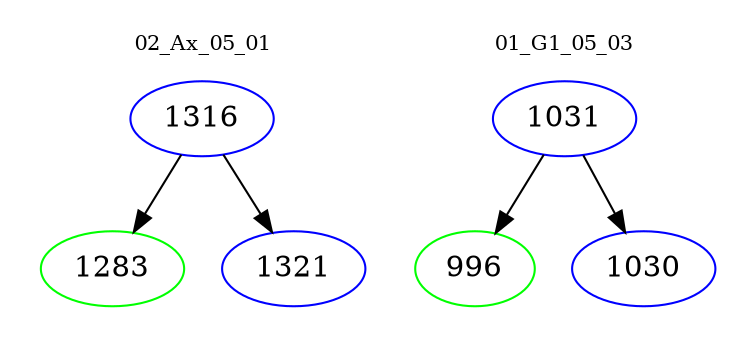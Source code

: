 digraph{
subgraph cluster_0 {
color = white
label = "02_Ax_05_01";
fontsize=10;
T0_1316 [label="1316", color="blue"]
T0_1316 -> T0_1283 [color="black"]
T0_1283 [label="1283", color="green"]
T0_1316 -> T0_1321 [color="black"]
T0_1321 [label="1321", color="blue"]
}
subgraph cluster_1 {
color = white
label = "01_G1_05_03";
fontsize=10;
T1_1031 [label="1031", color="blue"]
T1_1031 -> T1_996 [color="black"]
T1_996 [label="996", color="green"]
T1_1031 -> T1_1030 [color="black"]
T1_1030 [label="1030", color="blue"]
}
}
